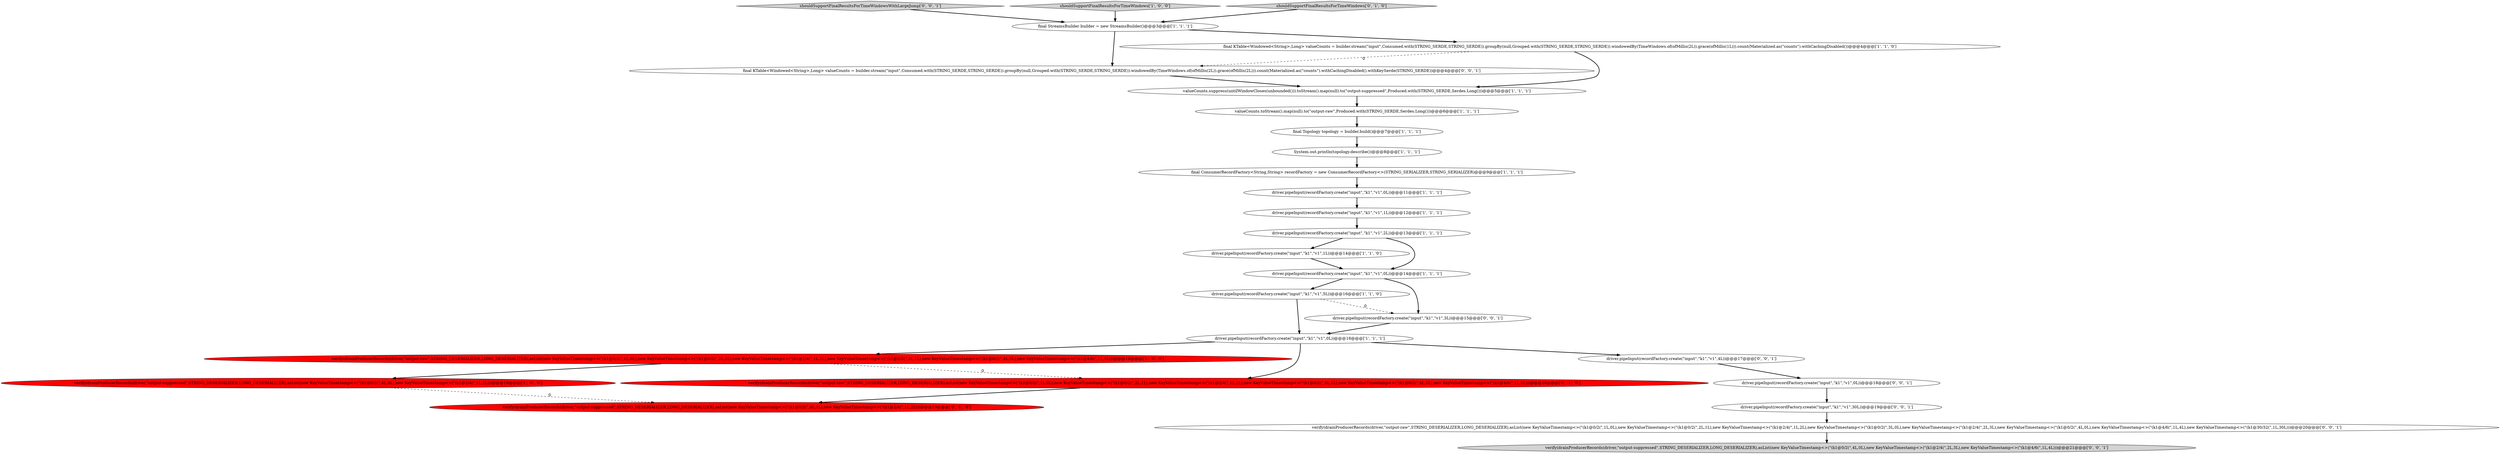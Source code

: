 digraph {
2 [style = filled, label = "System.out.println(topology.describe())@@@8@@@['1', '1', '1']", fillcolor = white, shape = ellipse image = "AAA0AAABBB1BBB"];
11 [style = filled, label = "driver.pipeInput(recordFactory.create(\"input\",\"k1\",\"v1\",1L))@@@12@@@['1', '1', '1']", fillcolor = white, shape = ellipse image = "AAA0AAABBB1BBB"];
15 [style = filled, label = "final ConsumerRecordFactory<String,String> recordFactory = new ConsumerRecordFactory<>(STRING_SERIALIZER,STRING_SERIALIZER)@@@9@@@['1', '1', '1']", fillcolor = white, shape = ellipse image = "AAA0AAABBB1BBB"];
3 [style = filled, label = "valueCounts.suppress(untilWindowCloses(unbounded())).toStream().map(null).to(\"output-suppressed\",Produced.with(STRING_SERDE,Serdes.Long()))@@@5@@@['1', '1', '1']", fillcolor = white, shape = ellipse image = "AAA0AAABBB1BBB"];
25 [style = filled, label = "shouldSupportFinalResultsForTimeWindowsWithLargeJump['0', '0', '1']", fillcolor = lightgray, shape = diamond image = "AAA0AAABBB3BBB"];
7 [style = filled, label = "verify(drainProducerRecords(driver,\"output-raw\",STRING_DESERIALIZER,LONG_DESERIALIZER),asList(new KeyValueTimestamp<>(\"(k1@0/2(\",1L,0L),new KeyValueTimestamp<>(\"(k1@0/2(\",2L,1L),new KeyValueTimestamp<>(\"(k1@2/4(\",1L,2L),new KeyValueTimestamp<>(\"(k1@0/2(\",3L,1L),new KeyValueTimestamp<>(\"(k1@0/2(\",4L,0L),new KeyValueTimestamp<>(\"(k1@4/6(\",1L,5L)))@@@18@@@['1', '0', '0']", fillcolor = red, shape = ellipse image = "AAA1AAABBB1BBB"];
9 [style = filled, label = "driver.pipeInput(recordFactory.create(\"input\",\"k1\",\"v1\",0L))@@@16@@@['1', '1', '1']", fillcolor = white, shape = ellipse image = "AAA0AAABBB1BBB"];
8 [style = filled, label = "valueCounts.toStream().map(null).to(\"output-raw\",Produced.with(STRING_SERDE,Serdes.Long()))@@@6@@@['1', '1', '1']", fillcolor = white, shape = ellipse image = "AAA0AAABBB1BBB"];
6 [style = filled, label = "shouldSupportFinalResultsForTimeWindows['1', '0', '0']", fillcolor = lightgray, shape = diamond image = "AAA0AAABBB1BBB"];
17 [style = filled, label = "verify(drainProducerRecords(driver,\"output-raw\",STRING_DESERIALIZER,LONG_DESERIALIZER),asList(new KeyValueTimestamp<>(\"(k1@0/2(\",1L,0L),new KeyValueTimestamp<>(\"(k1@0/2(\",2L,1L),new KeyValueTimestamp<>(\"(k1@2/4(\",1L,2L),new KeyValueTimestamp<>(\"(k1@0/2(\",3L,1L),new KeyValueTimestamp<>(\"(k1@0/2(\",4L,1L),new KeyValueTimestamp<>(\"(k1@4/6(\",1L,5L)))@@@18@@@['0', '1', '0']", fillcolor = red, shape = ellipse image = "AAA1AAABBB2BBB"];
13 [style = filled, label = "driver.pipeInput(recordFactory.create(\"input\",\"k1\",\"v1\",1L))@@@14@@@['1', '1', '0']", fillcolor = white, shape = ellipse image = "AAA0AAABBB1BBB"];
5 [style = filled, label = "final Topology topology = builder.build()@@@7@@@['1', '1', '1']", fillcolor = white, shape = ellipse image = "AAA0AAABBB1BBB"];
21 [style = filled, label = "driver.pipeInput(recordFactory.create(\"input\",\"k1\",\"v1\",30L))@@@19@@@['0', '0', '1']", fillcolor = white, shape = ellipse image = "AAA0AAABBB3BBB"];
26 [style = filled, label = "verify(drainProducerRecords(driver,\"output-raw\",STRING_DESERIALIZER,LONG_DESERIALIZER),asList(new KeyValueTimestamp<>(\"(k1@0/2(\",1L,0L),new KeyValueTimestamp<>(\"(k1@0/2(\",2L,1L),new KeyValueTimestamp<>(\"(k1@2/4(\",1L,2L),new KeyValueTimestamp<>(\"(k1@0/2(\",3L,0L),new KeyValueTimestamp<>(\"(k1@2/4(\",2L,3L),new KeyValueTimestamp<>(\"(k1@0/2(\",4L,0L),new KeyValueTimestamp<>(\"(k1@4/6(\",1L,4L),new KeyValueTimestamp<>(\"(k1@30/32(\",1L,30L)))@@@20@@@['0', '0', '1']", fillcolor = white, shape = ellipse image = "AAA0AAABBB3BBB"];
24 [style = filled, label = "final KTable<Windowed<String>,Long> valueCounts = builder.stream(\"input\",Consumed.with(STRING_SERDE,STRING_SERDE)).groupBy(null,Grouped.with(STRING_SERDE,STRING_SERDE)).windowedBy(TimeWindows.of(ofMillis(2L)).grace(ofMillis(2L))).count(Materialized.as(\"counts\").withCachingDisabled().withKeySerde(STRING_SERDE))@@@4@@@['0', '0', '1']", fillcolor = white, shape = ellipse image = "AAA0AAABBB3BBB"];
0 [style = filled, label = "verify(drainProducerRecords(driver,\"output-suppressed\",STRING_DESERIALIZER,LONG_DESERIALIZER),asList(new KeyValueTimestamp<>(\"(k1@0/2(\",4L,0L),new KeyValueTimestamp<>(\"(k1@2/4(\",1L,2L)))@@@19@@@['1', '0', '0']", fillcolor = red, shape = ellipse image = "AAA1AAABBB1BBB"];
1 [style = filled, label = "driver.pipeInput(recordFactory.create(\"input\",\"k1\",\"v1\",5L))@@@16@@@['1', '1', '0']", fillcolor = white, shape = ellipse image = "AAA0AAABBB1BBB"];
18 [style = filled, label = "verify(drainProducerRecords(driver,\"output-suppressed\",STRING_DESERIALIZER,LONG_DESERIALIZER),asList(new KeyValueTimestamp<>(\"(k1@0/2(\",4L,1L),new KeyValueTimestamp<>(\"(k1@2/4(\",1L,2L)))@@@19@@@['0', '1', '0']", fillcolor = red, shape = ellipse image = "AAA1AAABBB2BBB"];
27 [style = filled, label = "driver.pipeInput(recordFactory.create(\"input\",\"k1\",\"v1\",3L))@@@15@@@['0', '0', '1']", fillcolor = white, shape = ellipse image = "AAA0AAABBB3BBB"];
12 [style = filled, label = "driver.pipeInput(recordFactory.create(\"input\",\"k1\",\"v1\",2L))@@@13@@@['1', '1', '1']", fillcolor = white, shape = ellipse image = "AAA0AAABBB1BBB"];
23 [style = filled, label = "driver.pipeInput(recordFactory.create(\"input\",\"k1\",\"v1\",0L))@@@18@@@['0', '0', '1']", fillcolor = white, shape = ellipse image = "AAA0AAABBB3BBB"];
14 [style = filled, label = "final KTable<Windowed<String>,Long> valueCounts = builder.stream(\"input\",Consumed.with(STRING_SERDE,STRING_SERDE)).groupBy(null,Grouped.with(STRING_SERDE,STRING_SERDE)).windowedBy(TimeWindows.of(ofMillis(2L)).grace(ofMillis(1L))).count(Materialized.as(\"counts\").withCachingDisabled())@@@4@@@['1', '1', '0']", fillcolor = white, shape = ellipse image = "AAA0AAABBB1BBB"];
22 [style = filled, label = "verify(drainProducerRecords(driver,\"output-suppressed\",STRING_DESERIALIZER,LONG_DESERIALIZER),asList(new KeyValueTimestamp<>(\"(k1@0/2(\",4L,0L),new KeyValueTimestamp<>(\"(k1@2/4(\",2L,3L),new KeyValueTimestamp<>(\"(k1@4/6(\",1L,4L)))@@@21@@@['0', '0', '1']", fillcolor = lightgray, shape = ellipse image = "AAA0AAABBB3BBB"];
4 [style = filled, label = "driver.pipeInput(recordFactory.create(\"input\",\"k1\",\"v1\",0L))@@@11@@@['1', '1', '1']", fillcolor = white, shape = ellipse image = "AAA0AAABBB1BBB"];
16 [style = filled, label = "final StreamsBuilder builder = new StreamsBuilder()@@@3@@@['1', '1', '1']", fillcolor = white, shape = ellipse image = "AAA0AAABBB1BBB"];
10 [style = filled, label = "driver.pipeInput(recordFactory.create(\"input\",\"k1\",\"v1\",0L))@@@14@@@['1', '1', '1']", fillcolor = white, shape = ellipse image = "AAA0AAABBB1BBB"];
19 [style = filled, label = "shouldSupportFinalResultsForTimeWindows['0', '1', '0']", fillcolor = lightgray, shape = diamond image = "AAA0AAABBB2BBB"];
20 [style = filled, label = "driver.pipeInput(recordFactory.create(\"input\",\"k1\",\"v1\",4L))@@@17@@@['0', '0', '1']", fillcolor = white, shape = ellipse image = "AAA0AAABBB3BBB"];
14->24 [style = dashed, label="0"];
14->3 [style = bold, label=""];
13->10 [style = bold, label=""];
7->17 [style = dashed, label="0"];
10->27 [style = bold, label=""];
1->27 [style = dashed, label="0"];
16->24 [style = bold, label=""];
27->9 [style = bold, label=""];
9->17 [style = bold, label=""];
9->20 [style = bold, label=""];
11->12 [style = bold, label=""];
7->0 [style = bold, label=""];
9->7 [style = bold, label=""];
25->16 [style = bold, label=""];
1->9 [style = bold, label=""];
26->22 [style = bold, label=""];
19->16 [style = bold, label=""];
12->13 [style = bold, label=""];
21->26 [style = bold, label=""];
5->2 [style = bold, label=""];
12->10 [style = bold, label=""];
20->23 [style = bold, label=""];
8->5 [style = bold, label=""];
23->21 [style = bold, label=""];
6->16 [style = bold, label=""];
3->8 [style = bold, label=""];
2->15 [style = bold, label=""];
15->4 [style = bold, label=""];
0->18 [style = dashed, label="0"];
16->14 [style = bold, label=""];
4->11 [style = bold, label=""];
10->1 [style = bold, label=""];
24->3 [style = bold, label=""];
17->18 [style = bold, label=""];
}
